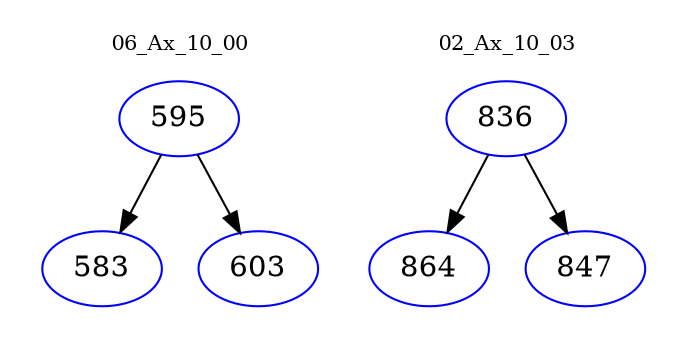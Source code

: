 digraph{
subgraph cluster_0 {
color = white
label = "06_Ax_10_00";
fontsize=10;
T0_595 [label="595", color="blue"]
T0_595 -> T0_583 [color="black"]
T0_583 [label="583", color="blue"]
T0_595 -> T0_603 [color="black"]
T0_603 [label="603", color="blue"]
}
subgraph cluster_1 {
color = white
label = "02_Ax_10_03";
fontsize=10;
T1_836 [label="836", color="blue"]
T1_836 -> T1_864 [color="black"]
T1_864 [label="864", color="blue"]
T1_836 -> T1_847 [color="black"]
T1_847 [label="847", color="blue"]
}
}

